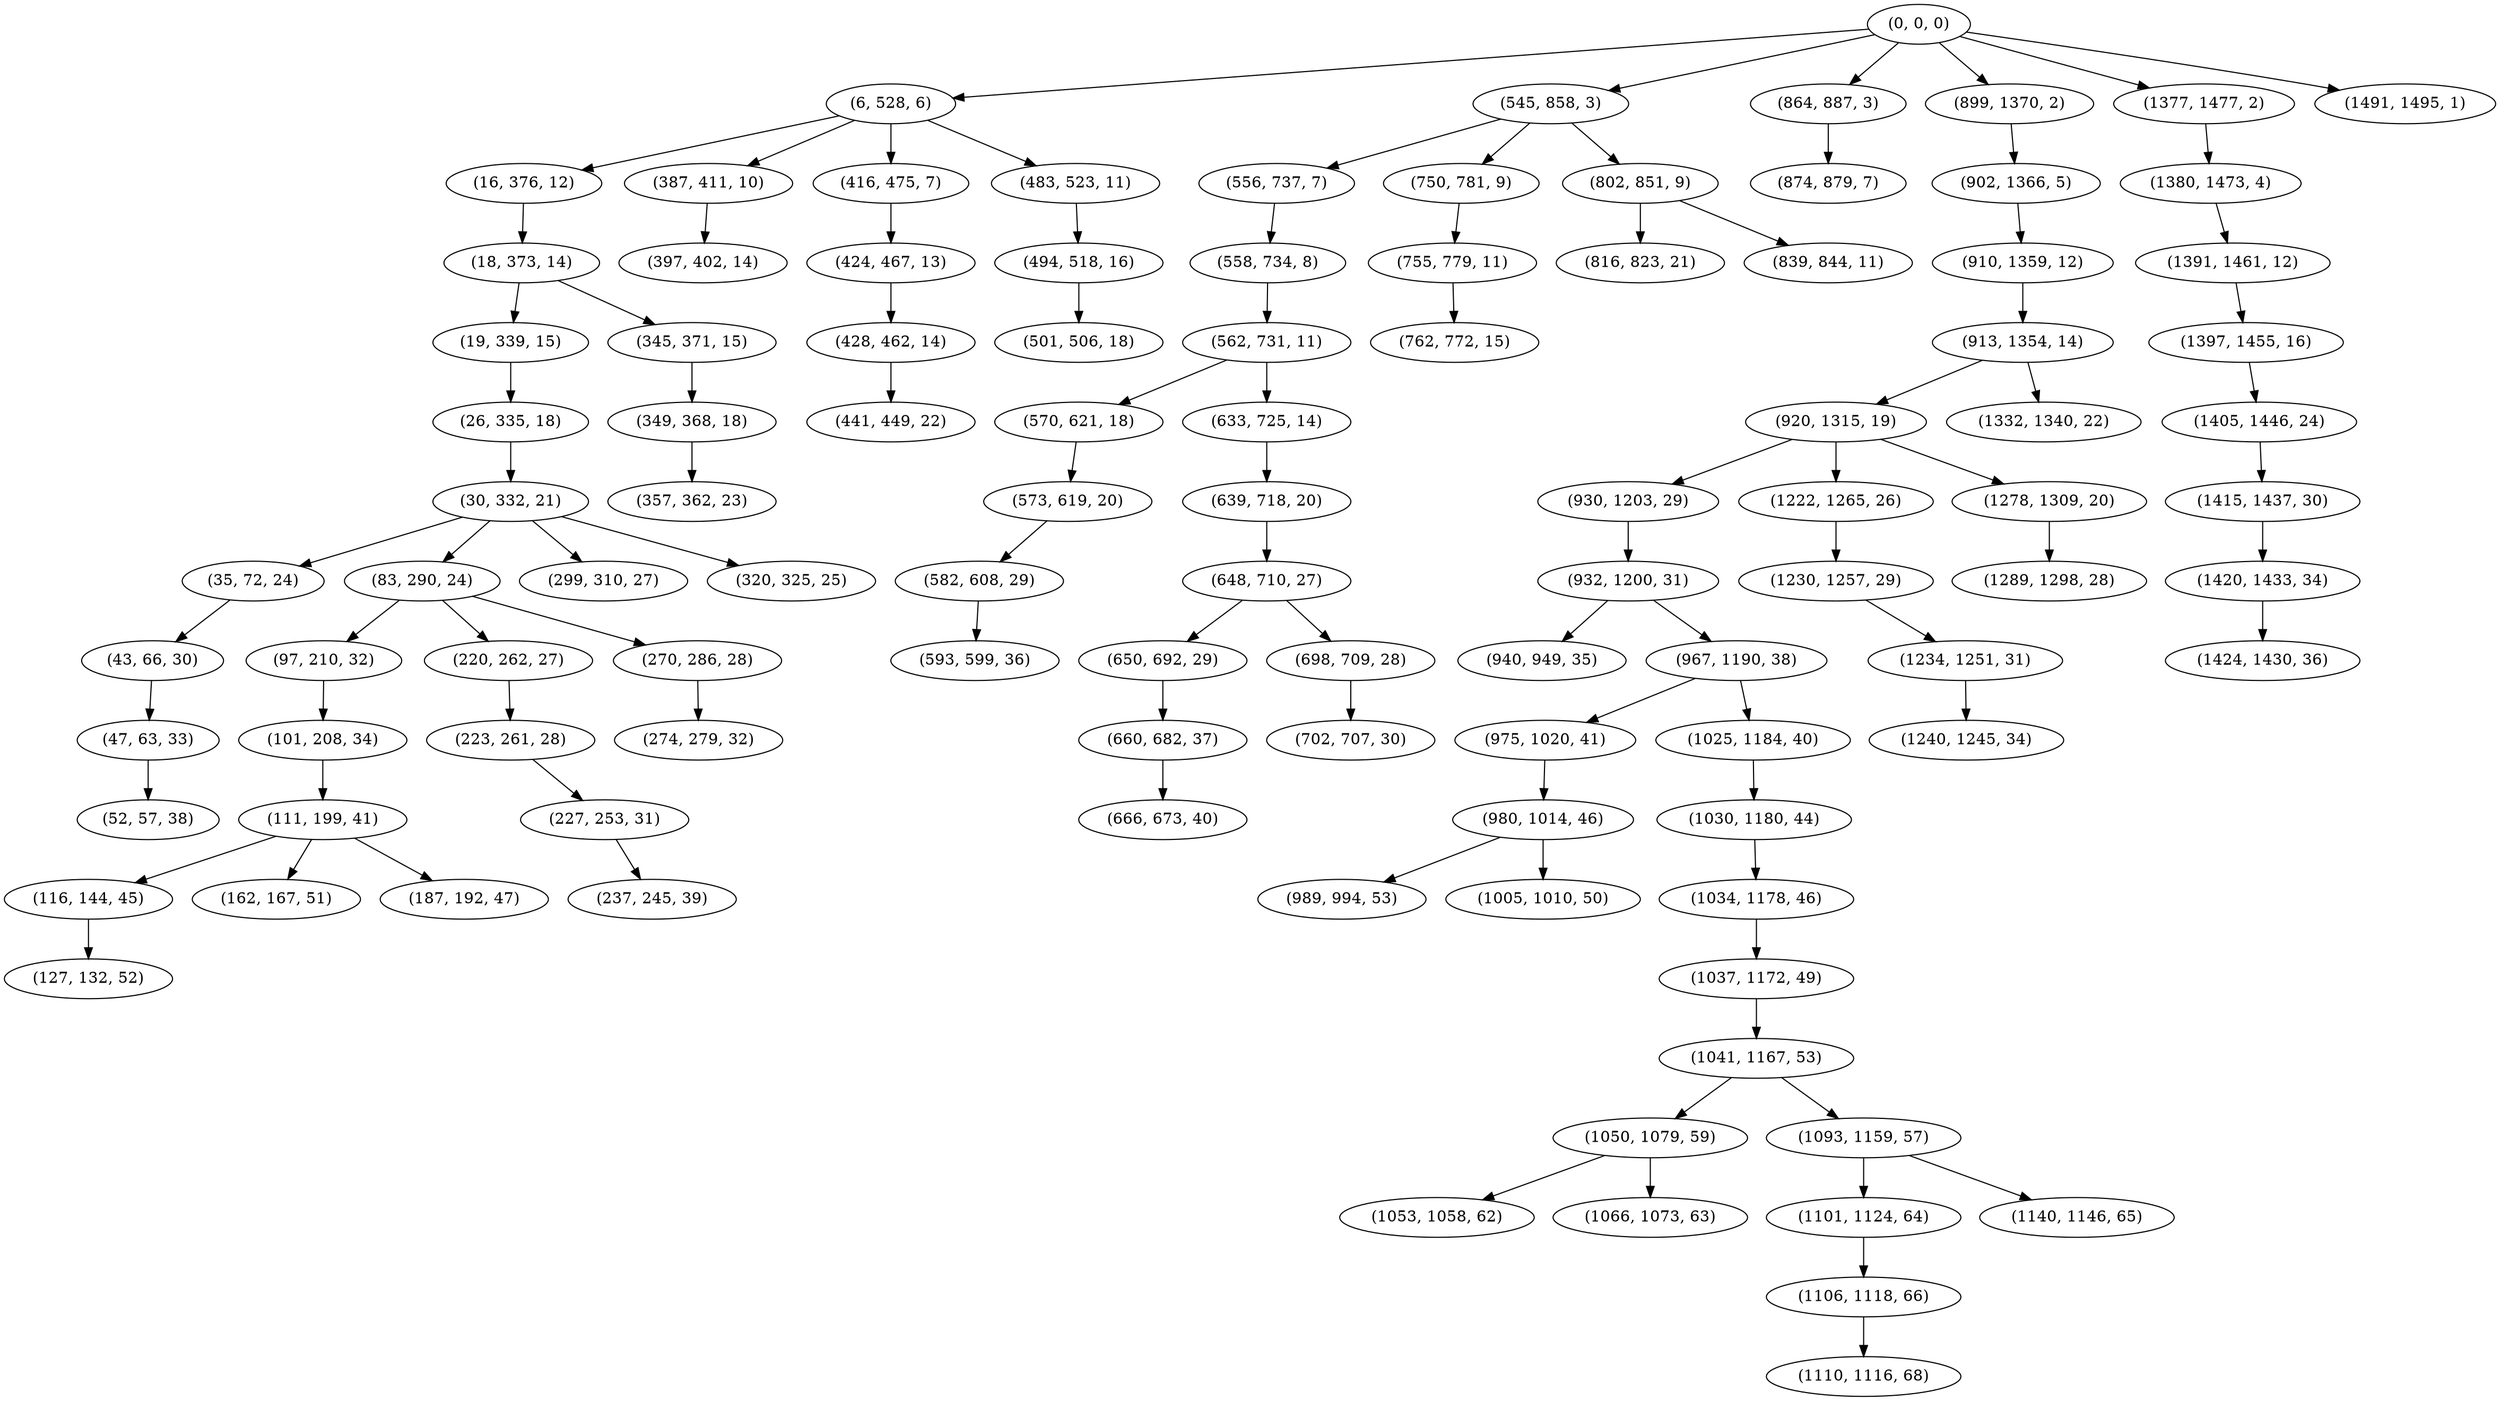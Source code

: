 digraph tree {
    "(0, 0, 0)";
    "(6, 528, 6)";
    "(16, 376, 12)";
    "(18, 373, 14)";
    "(19, 339, 15)";
    "(26, 335, 18)";
    "(30, 332, 21)";
    "(35, 72, 24)";
    "(43, 66, 30)";
    "(47, 63, 33)";
    "(52, 57, 38)";
    "(83, 290, 24)";
    "(97, 210, 32)";
    "(101, 208, 34)";
    "(111, 199, 41)";
    "(116, 144, 45)";
    "(127, 132, 52)";
    "(162, 167, 51)";
    "(187, 192, 47)";
    "(220, 262, 27)";
    "(223, 261, 28)";
    "(227, 253, 31)";
    "(237, 245, 39)";
    "(270, 286, 28)";
    "(274, 279, 32)";
    "(299, 310, 27)";
    "(320, 325, 25)";
    "(345, 371, 15)";
    "(349, 368, 18)";
    "(357, 362, 23)";
    "(387, 411, 10)";
    "(397, 402, 14)";
    "(416, 475, 7)";
    "(424, 467, 13)";
    "(428, 462, 14)";
    "(441, 449, 22)";
    "(483, 523, 11)";
    "(494, 518, 16)";
    "(501, 506, 18)";
    "(545, 858, 3)";
    "(556, 737, 7)";
    "(558, 734, 8)";
    "(562, 731, 11)";
    "(570, 621, 18)";
    "(573, 619, 20)";
    "(582, 608, 29)";
    "(593, 599, 36)";
    "(633, 725, 14)";
    "(639, 718, 20)";
    "(648, 710, 27)";
    "(650, 692, 29)";
    "(660, 682, 37)";
    "(666, 673, 40)";
    "(698, 709, 28)";
    "(702, 707, 30)";
    "(750, 781, 9)";
    "(755, 779, 11)";
    "(762, 772, 15)";
    "(802, 851, 9)";
    "(816, 823, 21)";
    "(839, 844, 11)";
    "(864, 887, 3)";
    "(874, 879, 7)";
    "(899, 1370, 2)";
    "(902, 1366, 5)";
    "(910, 1359, 12)";
    "(913, 1354, 14)";
    "(920, 1315, 19)";
    "(930, 1203, 29)";
    "(932, 1200, 31)";
    "(940, 949, 35)";
    "(967, 1190, 38)";
    "(975, 1020, 41)";
    "(980, 1014, 46)";
    "(989, 994, 53)";
    "(1005, 1010, 50)";
    "(1025, 1184, 40)";
    "(1030, 1180, 44)";
    "(1034, 1178, 46)";
    "(1037, 1172, 49)";
    "(1041, 1167, 53)";
    "(1050, 1079, 59)";
    "(1053, 1058, 62)";
    "(1066, 1073, 63)";
    "(1093, 1159, 57)";
    "(1101, 1124, 64)";
    "(1106, 1118, 66)";
    "(1110, 1116, 68)";
    "(1140, 1146, 65)";
    "(1222, 1265, 26)";
    "(1230, 1257, 29)";
    "(1234, 1251, 31)";
    "(1240, 1245, 34)";
    "(1278, 1309, 20)";
    "(1289, 1298, 28)";
    "(1332, 1340, 22)";
    "(1377, 1477, 2)";
    "(1380, 1473, 4)";
    "(1391, 1461, 12)";
    "(1397, 1455, 16)";
    "(1405, 1446, 24)";
    "(1415, 1437, 30)";
    "(1420, 1433, 34)";
    "(1424, 1430, 36)";
    "(1491, 1495, 1)";
    "(0, 0, 0)" -> "(6, 528, 6)";
    "(0, 0, 0)" -> "(545, 858, 3)";
    "(0, 0, 0)" -> "(864, 887, 3)";
    "(0, 0, 0)" -> "(899, 1370, 2)";
    "(0, 0, 0)" -> "(1377, 1477, 2)";
    "(0, 0, 0)" -> "(1491, 1495, 1)";
    "(6, 528, 6)" -> "(16, 376, 12)";
    "(6, 528, 6)" -> "(387, 411, 10)";
    "(6, 528, 6)" -> "(416, 475, 7)";
    "(6, 528, 6)" -> "(483, 523, 11)";
    "(16, 376, 12)" -> "(18, 373, 14)";
    "(18, 373, 14)" -> "(19, 339, 15)";
    "(18, 373, 14)" -> "(345, 371, 15)";
    "(19, 339, 15)" -> "(26, 335, 18)";
    "(26, 335, 18)" -> "(30, 332, 21)";
    "(30, 332, 21)" -> "(35, 72, 24)";
    "(30, 332, 21)" -> "(83, 290, 24)";
    "(30, 332, 21)" -> "(299, 310, 27)";
    "(30, 332, 21)" -> "(320, 325, 25)";
    "(35, 72, 24)" -> "(43, 66, 30)";
    "(43, 66, 30)" -> "(47, 63, 33)";
    "(47, 63, 33)" -> "(52, 57, 38)";
    "(83, 290, 24)" -> "(97, 210, 32)";
    "(83, 290, 24)" -> "(220, 262, 27)";
    "(83, 290, 24)" -> "(270, 286, 28)";
    "(97, 210, 32)" -> "(101, 208, 34)";
    "(101, 208, 34)" -> "(111, 199, 41)";
    "(111, 199, 41)" -> "(116, 144, 45)";
    "(111, 199, 41)" -> "(162, 167, 51)";
    "(111, 199, 41)" -> "(187, 192, 47)";
    "(116, 144, 45)" -> "(127, 132, 52)";
    "(220, 262, 27)" -> "(223, 261, 28)";
    "(223, 261, 28)" -> "(227, 253, 31)";
    "(227, 253, 31)" -> "(237, 245, 39)";
    "(270, 286, 28)" -> "(274, 279, 32)";
    "(345, 371, 15)" -> "(349, 368, 18)";
    "(349, 368, 18)" -> "(357, 362, 23)";
    "(387, 411, 10)" -> "(397, 402, 14)";
    "(416, 475, 7)" -> "(424, 467, 13)";
    "(424, 467, 13)" -> "(428, 462, 14)";
    "(428, 462, 14)" -> "(441, 449, 22)";
    "(483, 523, 11)" -> "(494, 518, 16)";
    "(494, 518, 16)" -> "(501, 506, 18)";
    "(545, 858, 3)" -> "(556, 737, 7)";
    "(545, 858, 3)" -> "(750, 781, 9)";
    "(545, 858, 3)" -> "(802, 851, 9)";
    "(556, 737, 7)" -> "(558, 734, 8)";
    "(558, 734, 8)" -> "(562, 731, 11)";
    "(562, 731, 11)" -> "(570, 621, 18)";
    "(562, 731, 11)" -> "(633, 725, 14)";
    "(570, 621, 18)" -> "(573, 619, 20)";
    "(573, 619, 20)" -> "(582, 608, 29)";
    "(582, 608, 29)" -> "(593, 599, 36)";
    "(633, 725, 14)" -> "(639, 718, 20)";
    "(639, 718, 20)" -> "(648, 710, 27)";
    "(648, 710, 27)" -> "(650, 692, 29)";
    "(648, 710, 27)" -> "(698, 709, 28)";
    "(650, 692, 29)" -> "(660, 682, 37)";
    "(660, 682, 37)" -> "(666, 673, 40)";
    "(698, 709, 28)" -> "(702, 707, 30)";
    "(750, 781, 9)" -> "(755, 779, 11)";
    "(755, 779, 11)" -> "(762, 772, 15)";
    "(802, 851, 9)" -> "(816, 823, 21)";
    "(802, 851, 9)" -> "(839, 844, 11)";
    "(864, 887, 3)" -> "(874, 879, 7)";
    "(899, 1370, 2)" -> "(902, 1366, 5)";
    "(902, 1366, 5)" -> "(910, 1359, 12)";
    "(910, 1359, 12)" -> "(913, 1354, 14)";
    "(913, 1354, 14)" -> "(920, 1315, 19)";
    "(913, 1354, 14)" -> "(1332, 1340, 22)";
    "(920, 1315, 19)" -> "(930, 1203, 29)";
    "(920, 1315, 19)" -> "(1222, 1265, 26)";
    "(920, 1315, 19)" -> "(1278, 1309, 20)";
    "(930, 1203, 29)" -> "(932, 1200, 31)";
    "(932, 1200, 31)" -> "(940, 949, 35)";
    "(932, 1200, 31)" -> "(967, 1190, 38)";
    "(967, 1190, 38)" -> "(975, 1020, 41)";
    "(967, 1190, 38)" -> "(1025, 1184, 40)";
    "(975, 1020, 41)" -> "(980, 1014, 46)";
    "(980, 1014, 46)" -> "(989, 994, 53)";
    "(980, 1014, 46)" -> "(1005, 1010, 50)";
    "(1025, 1184, 40)" -> "(1030, 1180, 44)";
    "(1030, 1180, 44)" -> "(1034, 1178, 46)";
    "(1034, 1178, 46)" -> "(1037, 1172, 49)";
    "(1037, 1172, 49)" -> "(1041, 1167, 53)";
    "(1041, 1167, 53)" -> "(1050, 1079, 59)";
    "(1041, 1167, 53)" -> "(1093, 1159, 57)";
    "(1050, 1079, 59)" -> "(1053, 1058, 62)";
    "(1050, 1079, 59)" -> "(1066, 1073, 63)";
    "(1093, 1159, 57)" -> "(1101, 1124, 64)";
    "(1093, 1159, 57)" -> "(1140, 1146, 65)";
    "(1101, 1124, 64)" -> "(1106, 1118, 66)";
    "(1106, 1118, 66)" -> "(1110, 1116, 68)";
    "(1222, 1265, 26)" -> "(1230, 1257, 29)";
    "(1230, 1257, 29)" -> "(1234, 1251, 31)";
    "(1234, 1251, 31)" -> "(1240, 1245, 34)";
    "(1278, 1309, 20)" -> "(1289, 1298, 28)";
    "(1377, 1477, 2)" -> "(1380, 1473, 4)";
    "(1380, 1473, 4)" -> "(1391, 1461, 12)";
    "(1391, 1461, 12)" -> "(1397, 1455, 16)";
    "(1397, 1455, 16)" -> "(1405, 1446, 24)";
    "(1405, 1446, 24)" -> "(1415, 1437, 30)";
    "(1415, 1437, 30)" -> "(1420, 1433, 34)";
    "(1420, 1433, 34)" -> "(1424, 1430, 36)";
}
